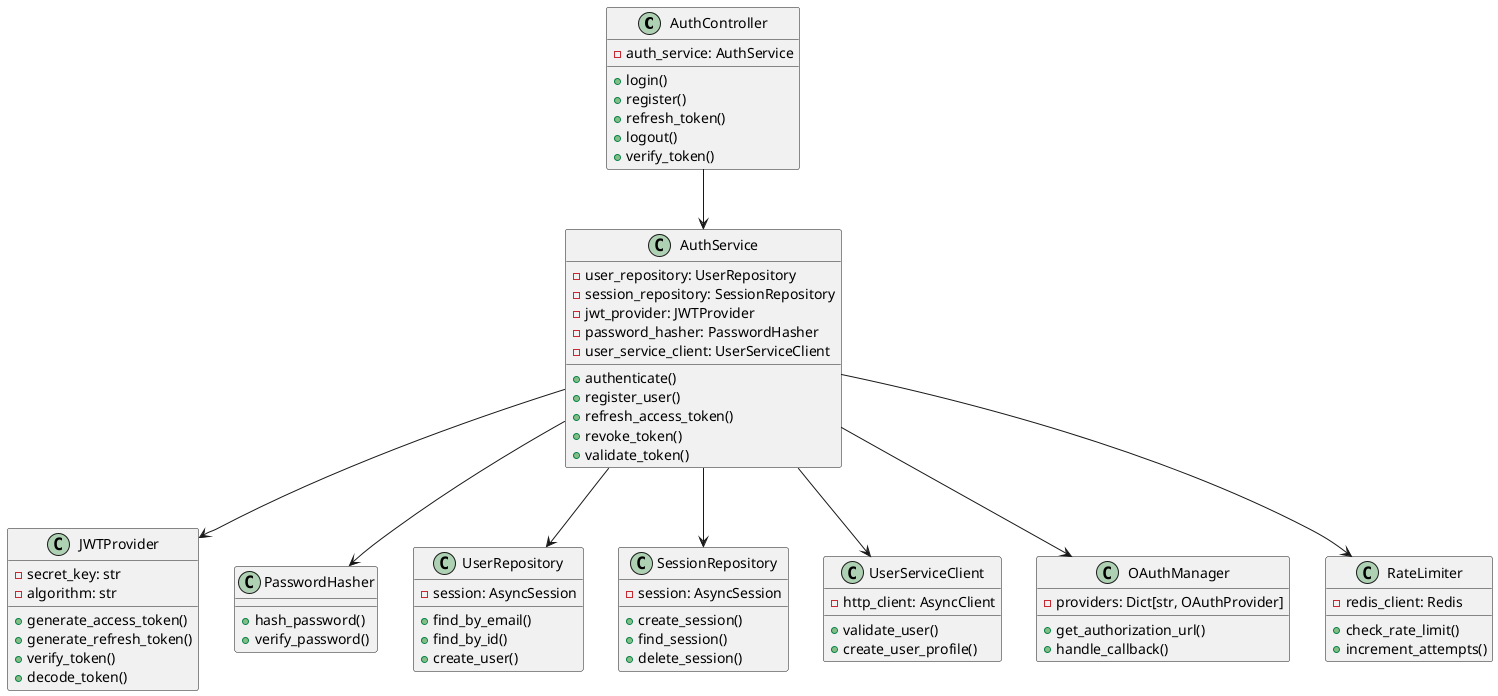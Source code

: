 @startuml AuthServiceClasses
class AuthController {
    - auth_service: AuthService
    + login()
    + register()
    + refresh_token()
    + logout()
    + verify_token()
}

class AuthService {
    - user_repository: UserRepository
    - session_repository: SessionRepository
    - jwt_provider: JWTProvider
    - password_hasher: PasswordHasher
    - user_service_client: UserServiceClient
    + authenticate()
    + register_user()
    + refresh_access_token()
    + revoke_token()
    + validate_token()
}

class JWTProvider {
    - secret_key: str
    - algorithm: str
    + generate_access_token()
    + generate_refresh_token()
    + verify_token()
    + decode_token()
}

class PasswordHasher {
    + hash_password()
    + verify_password()
}

class UserRepository {
    - session: AsyncSession
    + find_by_email()
    + find_by_id()
    + create_user()
}

class SessionRepository {
    - session: AsyncSession
    + create_session()
    + find_session()
    + delete_session()
}

class UserServiceClient {
    - http_client: AsyncClient
    + validate_user()
    + create_user_profile()
}

class OAuthManager {
    - providers: Dict[str, OAuthProvider]
    + get_authorization_url()
    + handle_callback()
}

class RateLimiter {
    - redis_client: Redis
    + check_rate_limit()
    + increment_attempts()
}

AuthController --> AuthService
AuthService --> UserRepository
AuthService --> SessionRepository
AuthService --> JWTProvider
AuthService --> PasswordHasher
AuthService --> UserServiceClient
AuthService --> OAuthManager
AuthService --> RateLimiter

@enduml